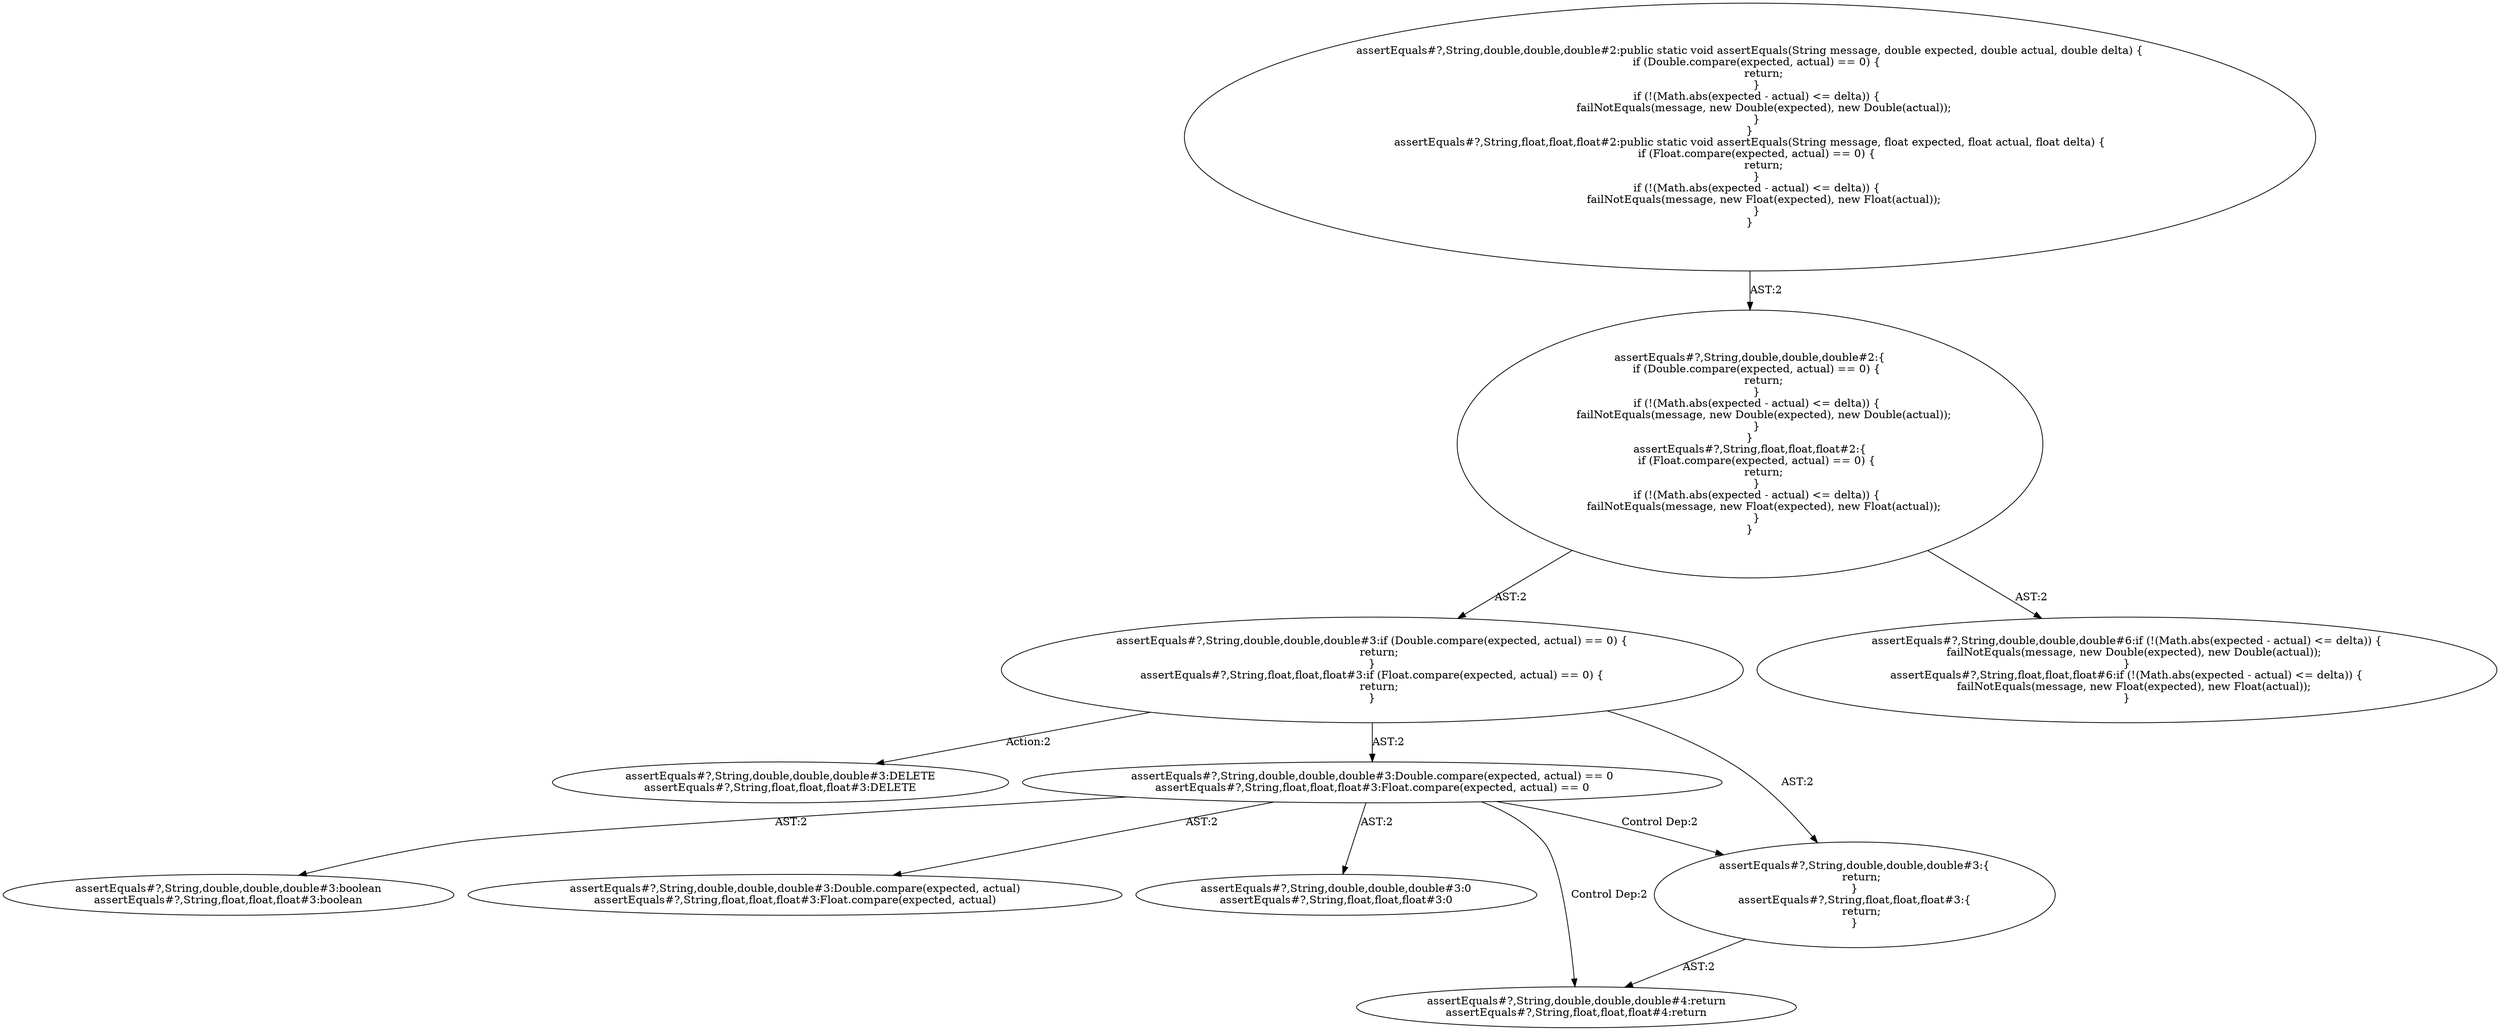 digraph "Pattern" {
0 [label="assertEquals#?,String,double,double,double#3:DELETE
assertEquals#?,String,float,float,float#3:DELETE" shape=ellipse]
1 [label="assertEquals#?,String,double,double,double#3:if (Double.compare(expected, actual) == 0) \{
    return;
\}
assertEquals#?,String,float,float,float#3:if (Float.compare(expected, actual) == 0) \{
    return;
\}" shape=ellipse]
2 [label="assertEquals#?,String,double,double,double#2:\{
    if (Double.compare(expected, actual) == 0) \{
        return;
    \}
    if (!(Math.abs(expected - actual) <= delta)) \{
        failNotEquals(message, new Double(expected), new Double(actual));
    \}
\}
assertEquals#?,String,float,float,float#2:\{
    if (Float.compare(expected, actual) == 0) \{
        return;
    \}
    if (!(Math.abs(expected - actual) <= delta)) \{
        failNotEquals(message, new Float(expected), new Float(actual));
    \}
\}" shape=ellipse]
3 [label="assertEquals#?,String,double,double,double#2:public static void assertEquals(String message, double expected, double actual, double delta) \{
    if (Double.compare(expected, actual) == 0) \{
        return;
    \}
    if (!(Math.abs(expected - actual) <= delta)) \{
        failNotEquals(message, new Double(expected), new Double(actual));
    \}
\}
assertEquals#?,String,float,float,float#2:public static void assertEquals(String message, float expected, float actual, float delta) \{
    if (Float.compare(expected, actual) == 0) \{
        return;
    \}
    if (!(Math.abs(expected - actual) <= delta)) \{
        failNotEquals(message, new Float(expected), new Float(actual));
    \}
\}" shape=ellipse]
4 [label="assertEquals#?,String,double,double,double#6:if (!(Math.abs(expected - actual) <= delta)) \{
    failNotEquals(message, new Double(expected), new Double(actual));
\}
assertEquals#?,String,float,float,float#6:if (!(Math.abs(expected - actual) <= delta)) \{
    failNotEquals(message, new Float(expected), new Float(actual));
\}" shape=ellipse]
5 [label="assertEquals#?,String,double,double,double#3:Double.compare(expected, actual) == 0
assertEquals#?,String,float,float,float#3:Float.compare(expected, actual) == 0" shape=ellipse]
6 [label="assertEquals#?,String,double,double,double#3:boolean
assertEquals#?,String,float,float,float#3:boolean" shape=ellipse]
7 [label="assertEquals#?,String,double,double,double#3:Double.compare(expected, actual)
assertEquals#?,String,float,float,float#3:Float.compare(expected, actual)" shape=ellipse]
8 [label="assertEquals#?,String,double,double,double#3:0
assertEquals#?,String,float,float,float#3:0" shape=ellipse]
9 [label="assertEquals#?,String,double,double,double#3:\{
    return;
\}
assertEquals#?,String,float,float,float#3:\{
    return;
\}" shape=ellipse]
10 [label="assertEquals#?,String,double,double,double#4:return
assertEquals#?,String,float,float,float#4:return" shape=ellipse]
1 -> 0 [label="Action:2"];
1 -> 5 [label="AST:2"];
1 -> 9 [label="AST:2"];
2 -> 1 [label="AST:2"];
2 -> 4 [label="AST:2"];
3 -> 2 [label="AST:2"];
5 -> 6 [label="AST:2"];
5 -> 7 [label="AST:2"];
5 -> 8 [label="AST:2"];
5 -> 9 [label="Control Dep:2"];
5 -> 10 [label="Control Dep:2"];
9 -> 10 [label="AST:2"];
}